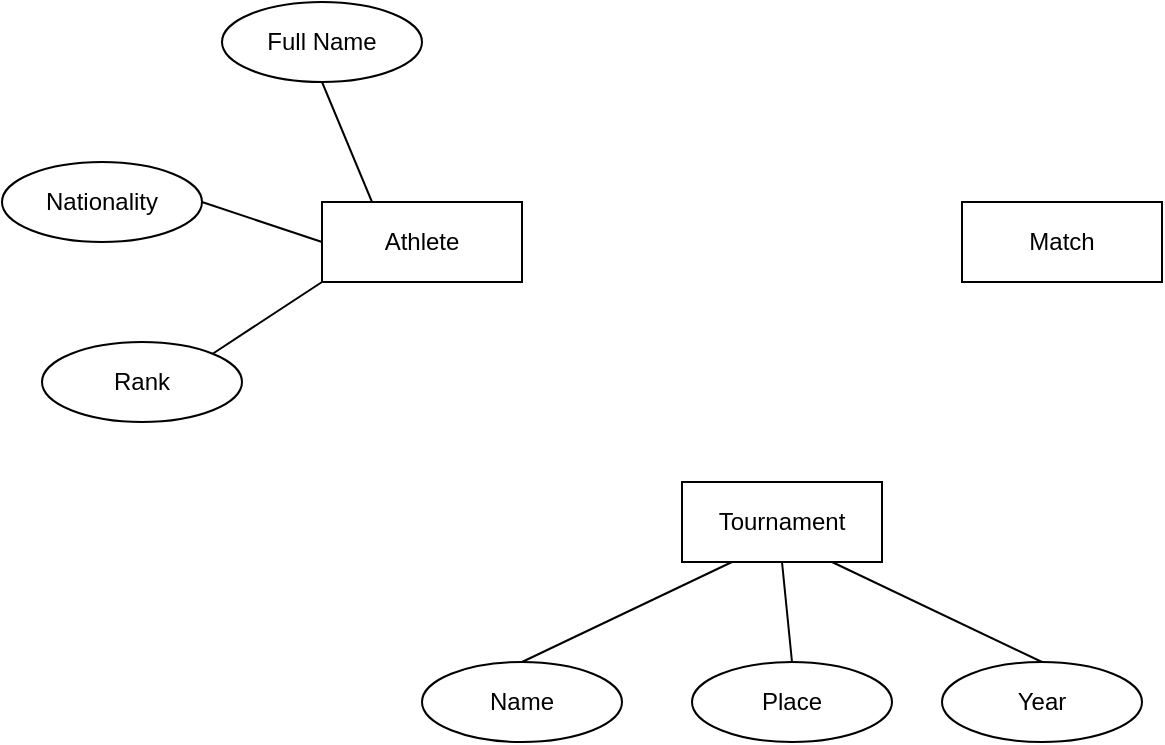 <mxfile version="14.6.6" type="github"><diagram id="R2lEEEUBdFMjLlhIrx00" name="Page-1"><mxGraphModel dx="1278" dy="548" grid="1" gridSize="10" guides="1" tooltips="1" connect="1" arrows="1" fold="1" page="1" pageScale="1" pageWidth="850" pageHeight="1100" math="0" shadow="0" extFonts="Permanent Marker^https://fonts.googleapis.com/css?family=Permanent+Marker"><root><mxCell id="0"/><mxCell id="1" parent="0"/><mxCell id="jOA92sn0OYsqnzbAf2Lg-1" value="Athlete" style="whiteSpace=wrap;html=1;align=center;" vertex="1" parent="1"><mxGeometry x="190" y="110" width="100" height="40" as="geometry"/></mxCell><mxCell id="jOA92sn0OYsqnzbAf2Lg-2" value="Match" style="whiteSpace=wrap;html=1;align=center;" vertex="1" parent="1"><mxGeometry x="510" y="110" width="100" height="40" as="geometry"/></mxCell><mxCell id="jOA92sn0OYsqnzbAf2Lg-3" value="Tournament" style="whiteSpace=wrap;html=1;align=center;" vertex="1" parent="1"><mxGeometry x="370" y="250" width="100" height="40" as="geometry"/></mxCell><mxCell id="jOA92sn0OYsqnzbAf2Lg-4" value="Year" style="ellipse;whiteSpace=wrap;html=1;align=center;" vertex="1" parent="1"><mxGeometry x="500" y="340" width="100" height="40" as="geometry"/></mxCell><mxCell id="jOA92sn0OYsqnzbAf2Lg-5" value="Place" style="ellipse;whiteSpace=wrap;html=1;align=center;" vertex="1" parent="1"><mxGeometry x="375" y="340" width="100" height="40" as="geometry"/></mxCell><mxCell id="jOA92sn0OYsqnzbAf2Lg-6" value="Name" style="ellipse;whiteSpace=wrap;html=1;align=center;" vertex="1" parent="1"><mxGeometry x="240" y="340" width="100" height="40" as="geometry"/></mxCell><mxCell id="jOA92sn0OYsqnzbAf2Lg-7" value="" style="endArrow=none;html=1;rounded=0;exitX=0.5;exitY=0;exitDx=0;exitDy=0;entryX=0.25;entryY=1;entryDx=0;entryDy=0;" edge="1" parent="1" source="jOA92sn0OYsqnzbAf2Lg-6" target="jOA92sn0OYsqnzbAf2Lg-3"><mxGeometry relative="1" as="geometry"><mxPoint x="390" y="280" as="sourcePoint"/><mxPoint x="380" y="300" as="targetPoint"/></mxGeometry></mxCell><mxCell id="jOA92sn0OYsqnzbAf2Lg-8" value="" style="endArrow=none;html=1;rounded=0;entryX=0.5;entryY=0;entryDx=0;entryDy=0;exitX=0.5;exitY=1;exitDx=0;exitDy=0;" edge="1" parent="1" source="jOA92sn0OYsqnzbAf2Lg-3" target="jOA92sn0OYsqnzbAf2Lg-5"><mxGeometry relative="1" as="geometry"><mxPoint x="390" y="280" as="sourcePoint"/><mxPoint x="550" y="280" as="targetPoint"/></mxGeometry></mxCell><mxCell id="jOA92sn0OYsqnzbAf2Lg-9" value="" style="endArrow=none;html=1;rounded=0;entryX=0.5;entryY=0;entryDx=0;entryDy=0;exitX=0.75;exitY=1;exitDx=0;exitDy=0;" edge="1" parent="1" source="jOA92sn0OYsqnzbAf2Lg-3" target="jOA92sn0OYsqnzbAf2Lg-4"><mxGeometry relative="1" as="geometry"><mxPoint x="390" y="280" as="sourcePoint"/><mxPoint x="550" y="280" as="targetPoint"/></mxGeometry></mxCell><mxCell id="jOA92sn0OYsqnzbAf2Lg-10" value="Full Name" style="ellipse;whiteSpace=wrap;html=1;align=center;" vertex="1" parent="1"><mxGeometry x="140" y="10" width="100" height="40" as="geometry"/></mxCell><mxCell id="jOA92sn0OYsqnzbAf2Lg-11" value="Nationality" style="ellipse;whiteSpace=wrap;html=1;align=center;" vertex="1" parent="1"><mxGeometry x="30" y="90" width="100" height="40" as="geometry"/></mxCell><mxCell id="jOA92sn0OYsqnzbAf2Lg-12" value="" style="endArrow=none;html=1;rounded=0;entryX=1;entryY=0.5;entryDx=0;entryDy=0;exitX=0;exitY=0.5;exitDx=0;exitDy=0;" edge="1" parent="1" source="jOA92sn0OYsqnzbAf2Lg-1" target="jOA92sn0OYsqnzbAf2Lg-11"><mxGeometry relative="1" as="geometry"><mxPoint x="390" y="280" as="sourcePoint"/><mxPoint x="550" y="280" as="targetPoint"/></mxGeometry></mxCell><mxCell id="jOA92sn0OYsqnzbAf2Lg-13" value="" style="endArrow=none;html=1;rounded=0;entryX=0.5;entryY=1;entryDx=0;entryDy=0;exitX=0.25;exitY=0;exitDx=0;exitDy=0;" edge="1" parent="1" source="jOA92sn0OYsqnzbAf2Lg-1" target="jOA92sn0OYsqnzbAf2Lg-10"><mxGeometry relative="1" as="geometry"><mxPoint x="240" y="110" as="sourcePoint"/><mxPoint x="550" y="280" as="targetPoint"/></mxGeometry></mxCell><mxCell id="jOA92sn0OYsqnzbAf2Lg-14" value="Rank" style="ellipse;whiteSpace=wrap;html=1;align=center;" vertex="1" parent="1"><mxGeometry x="50" y="180" width="100" height="40" as="geometry"/></mxCell><mxCell id="jOA92sn0OYsqnzbAf2Lg-15" value="" style="endArrow=none;html=1;rounded=0;entryX=0;entryY=1;entryDx=0;entryDy=0;exitX=1;exitY=0;exitDx=0;exitDy=0;" edge="1" parent="1" source="jOA92sn0OYsqnzbAf2Lg-14" target="jOA92sn0OYsqnzbAf2Lg-1"><mxGeometry relative="1" as="geometry"><mxPoint x="390" y="280" as="sourcePoint"/><mxPoint x="550" y="280" as="targetPoint"/></mxGeometry></mxCell></root></mxGraphModel></diagram></mxfile>